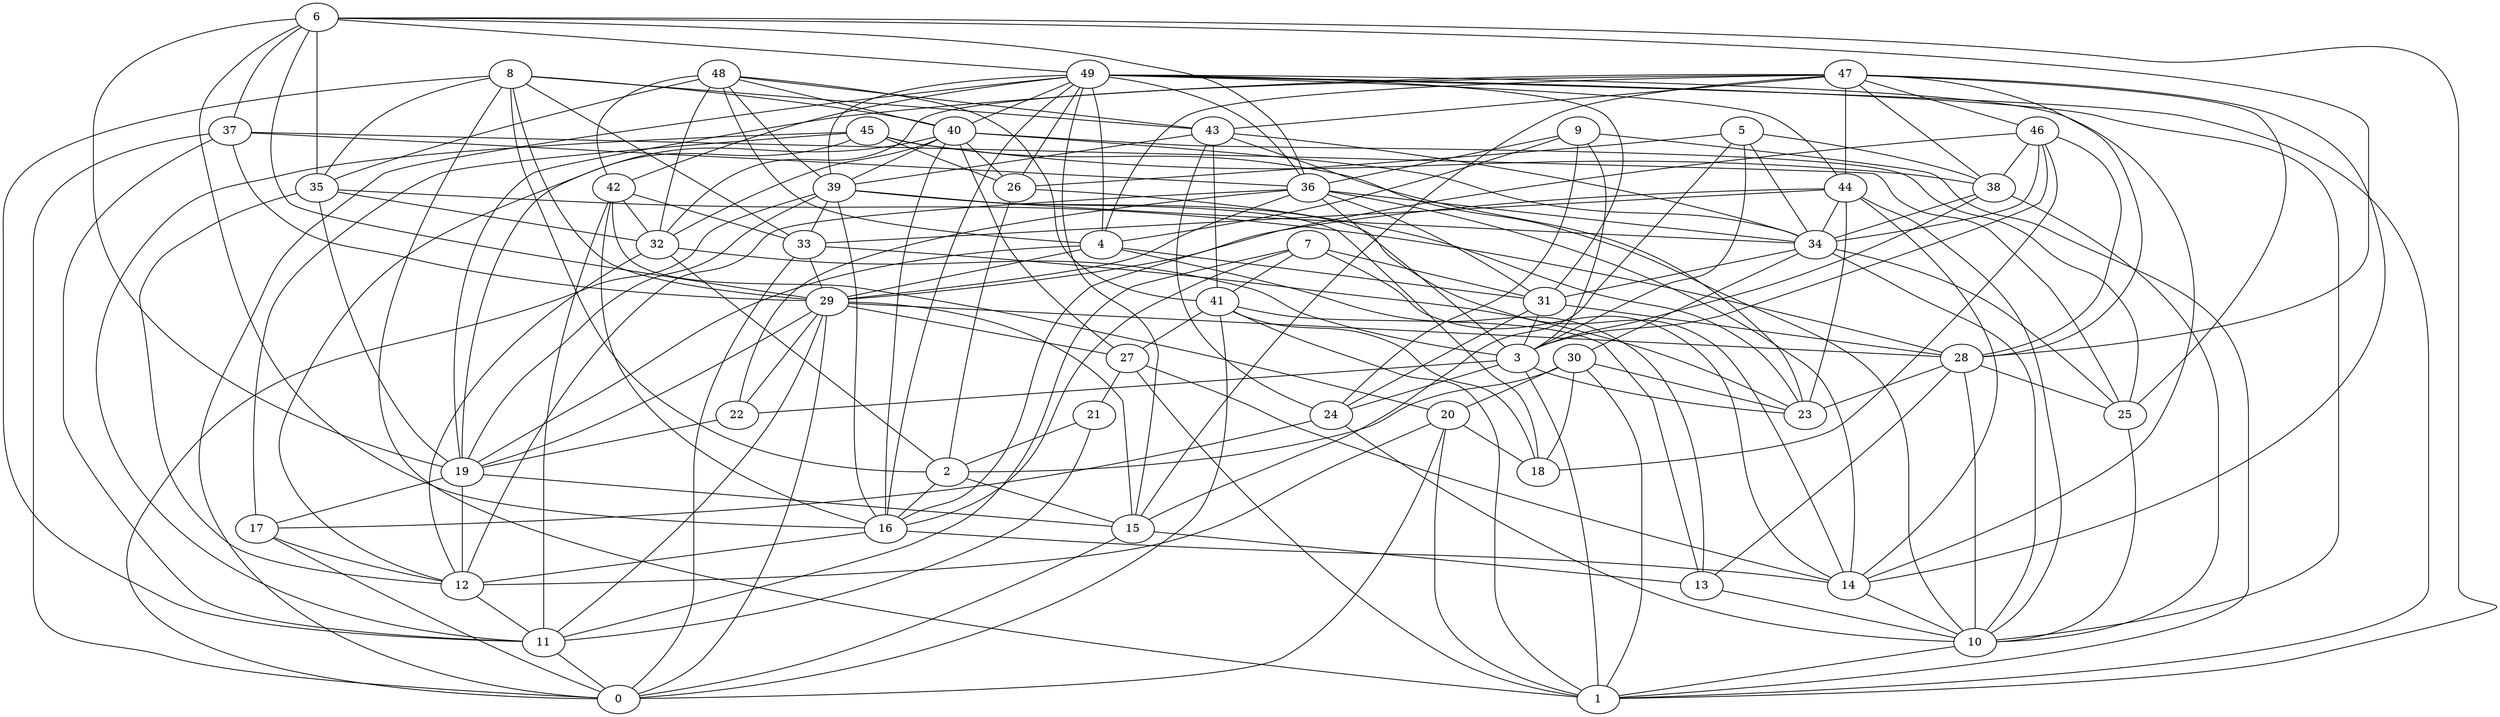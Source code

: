 digraph GG_graph {

subgraph G_graph {
edge [color = black]
"35" -> "32" [dir = none]
"27" -> "21" [dir = none]
"27" -> "1" [dir = none]
"22" -> "19" [dir = none]
"21" -> "11" [dir = none]
"21" -> "2" [dir = none]
"19" -> "12" [dir = none]
"19" -> "15" [dir = none]
"44" -> "23" [dir = none]
"44" -> "10" [dir = none]
"44" -> "29" [dir = none]
"12" -> "11" [dir = none]
"32" -> "2" [dir = none]
"32" -> "3" [dir = none]
"26" -> "2" [dir = none]
"26" -> "23" [dir = none]
"15" -> "0" [dir = none]
"5" -> "38" [dir = none]
"5" -> "3" [dir = none]
"5" -> "34" [dir = none]
"5" -> "26" [dir = none]
"5" -> "15" [dir = none]
"46" -> "3" [dir = none]
"46" -> "38" [dir = none]
"46" -> "28" [dir = none]
"46" -> "34" [dir = none]
"48" -> "42" [dir = none]
"48" -> "32" [dir = none]
"48" -> "39" [dir = none]
"48" -> "40" [dir = none]
"48" -> "41" [dir = none]
"48" -> "35" [dir = none]
"13" -> "10" [dir = none]
"37" -> "29" [dir = none]
"37" -> "25" [dir = none]
"37" -> "36" [dir = none]
"37" -> "11" [dir = none]
"7" -> "31" [dir = none]
"7" -> "41" [dir = none]
"7" -> "14" [dir = none]
"7" -> "11" [dir = none]
"10" -> "1" [dir = none]
"31" -> "3" [dir = none]
"31" -> "28" [dir = none]
"9" -> "36" [dir = none]
"9" -> "1" [dir = none]
"9" -> "3" [dir = none]
"9" -> "4" [dir = none]
"9" -> "24" [dir = none]
"33" -> "0" [dir = none]
"8" -> "1" [dir = none]
"8" -> "11" [dir = none]
"8" -> "40" [dir = none]
"8" -> "43" [dir = none]
"8" -> "33" [dir = none]
"8" -> "29" [dir = none]
"8" -> "35" [dir = none]
"8" -> "2" [dir = none]
"38" -> "3" [dir = none]
"39" -> "18" [dir = none]
"39" -> "19" [dir = none]
"39" -> "0" [dir = none]
"39" -> "34" [dir = none]
"39" -> "16" [dir = none]
"39" -> "33" [dir = none]
"14" -> "10" [dir = none]
"34" -> "25" [dir = none]
"34" -> "31" [dir = none]
"34" -> "30" [dir = none]
"42" -> "33" [dir = none]
"42" -> "11" [dir = none]
"42" -> "20" [dir = none]
"49" -> "26" [dir = none]
"49" -> "31" [dir = none]
"49" -> "36" [dir = none]
"49" -> "10" [dir = none]
"49" -> "0" [dir = none]
"49" -> "4" [dir = none]
"49" -> "42" [dir = none]
"49" -> "40" [dir = none]
"49" -> "39" [dir = none]
"49" -> "14" [dir = none]
"4" -> "13" [dir = none]
"4" -> "19" [dir = none]
"4" -> "31" [dir = none]
"43" -> "24" [dir = none]
"43" -> "41" [dir = none]
"43" -> "39" [dir = none]
"43" -> "34" [dir = none]
"36" -> "14" [dir = none]
"36" -> "34" [dir = none]
"36" -> "12" [dir = none]
"36" -> "29" [dir = none]
"36" -> "22" [dir = none]
"29" -> "0" [dir = none]
"29" -> "15" [dir = none]
"29" -> "22" [dir = none]
"29" -> "28" [dir = none]
"29" -> "27" [dir = none]
"29" -> "19" [dir = none]
"24" -> "17" [dir = none]
"24" -> "10" [dir = none]
"30" -> "20" [dir = none]
"30" -> "23" [dir = none]
"30" -> "18" [dir = none]
"30" -> "1" [dir = none]
"30" -> "2" [dir = none]
"45" -> "10" [dir = none]
"45" -> "38" [dir = none]
"45" -> "26" [dir = none]
"6" -> "29" [dir = none]
"6" -> "35" [dir = none]
"6" -> "19" [dir = none]
"6" -> "16" [dir = none]
"6" -> "37" [dir = none]
"6" -> "28" [dir = none]
"6" -> "1" [dir = none]
"6" -> "49" [dir = none]
"3" -> "23" [dir = none]
"3" -> "22" [dir = none]
"3" -> "24" [dir = none]
"3" -> "1" [dir = none]
"40" -> "32" [dir = none]
"40" -> "12" [dir = none]
"40" -> "25" [dir = none]
"40" -> "16" [dir = none]
"40" -> "39" [dir = none]
"40" -> "34" [dir = none]
"40" -> "26" [dir = none]
"17" -> "0" [dir = none]
"17" -> "12" [dir = none]
"41" -> "1" [dir = none]
"41" -> "27" [dir = none]
"41" -> "0" [dir = none]
"28" -> "10" [dir = none]
"28" -> "25" [dir = none]
"28" -> "13" [dir = none]
"20" -> "0" [dir = none]
"20" -> "12" [dir = none]
"20" -> "1" [dir = none]
"20" -> "18" [dir = none]
"16" -> "14" [dir = none]
"47" -> "19" [dir = none]
"47" -> "25" [dir = none]
"47" -> "38" [dir = none]
"47" -> "28" [dir = none]
"2" -> "16" [dir = none]
"41" -> "13" [dir = none]
"7" -> "16" [dir = none]
"45" -> "11" [dir = none]
"35" -> "28" [dir = none]
"47" -> "32" [dir = none]
"49" -> "16" [dir = none]
"37" -> "0" [dir = none]
"31" -> "24" [dir = none]
"49" -> "44" [dir = none]
"27" -> "14" [dir = none]
"42" -> "16" [dir = none]
"46" -> "16" [dir = none]
"47" -> "44" [dir = none]
"33" -> "23" [dir = none]
"47" -> "4" [dir = none]
"39" -> "14" [dir = none]
"15" -> "13" [dir = none]
"2" -> "15" [dir = none]
"6" -> "36" [dir = none]
"44" -> "34" [dir = none]
"33" -> "29" [dir = none]
"16" -> "12" [dir = none]
"49" -> "1" [dir = none]
"43" -> "23" [dir = none]
"38" -> "10" [dir = none]
"42" -> "32" [dir = none]
"38" -> "34" [dir = none]
"4" -> "29" [dir = none]
"32" -> "12" [dir = none]
"29" -> "11" [dir = none]
"35" -> "12" [dir = none]
"46" -> "18" [dir = none]
"28" -> "23" [dir = none]
"25" -> "10" [dir = none]
"45" -> "19" [dir = none]
"40" -> "27" [dir = none]
"48" -> "4" [dir = none]
"41" -> "18" [dir = none]
"11" -> "0" [dir = none]
"47" -> "43" [dir = none]
"44" -> "14" [dir = none]
"45" -> "17" [dir = none]
"36" -> "3" [dir = none]
"35" -> "19" [dir = none]
"47" -> "15" [dir = none]
"48" -> "43" [dir = none]
"47" -> "46" [dir = none]
"19" -> "17" [dir = none]
"47" -> "14" [dir = none]
"34" -> "10" [dir = none]
"36" -> "31" [dir = none]
"49" -> "15" [dir = none]
"44" -> "33" [dir = none]
}

}
